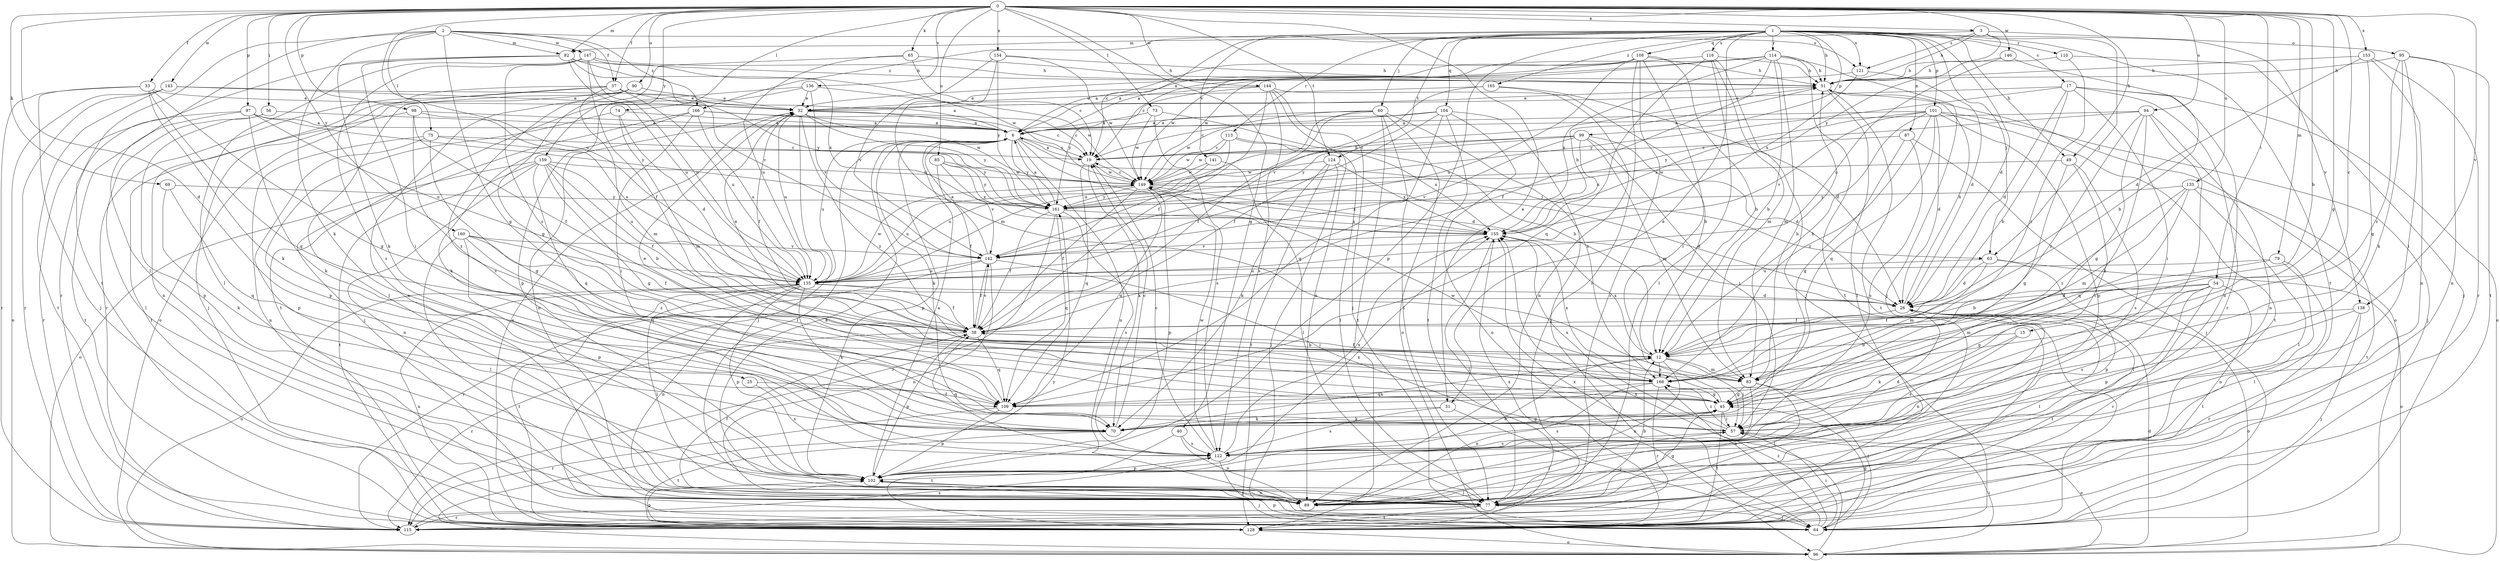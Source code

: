 strict digraph  {
0;
1;
2;
3;
6;
12;
15;
17;
19;
25;
26;
31;
32;
33;
37;
38;
40;
45;
49;
51;
54;
56;
57;
60;
63;
64;
65;
69;
70;
73;
74;
75;
77;
79;
82;
83;
85;
87;
89;
90;
94;
95;
96;
97;
98;
99;
101;
102;
104;
108;
109;
110;
113;
114;
115;
116;
121;
122;
124;
128;
133;
135;
136;
138;
141;
142;
143;
144;
146;
147;
149;
153;
154;
155;
159;
160;
161;
165;
166;
168;
0 -> 3  [label=a];
0 -> 12  [label=b];
0 -> 15  [label=c];
0 -> 25  [label=d];
0 -> 31  [label=e];
0 -> 33  [label=f];
0 -> 37  [label=f];
0 -> 40  [label=g];
0 -> 45  [label=g];
0 -> 49  [label=h];
0 -> 54  [label=i];
0 -> 56  [label=i];
0 -> 65  [label=k];
0 -> 69  [label=k];
0 -> 73  [label=l];
0 -> 74  [label=l];
0 -> 79  [label=m];
0 -> 82  [label=m];
0 -> 85  [label=n];
0 -> 90  [label=o];
0 -> 94  [label=o];
0 -> 97  [label=p];
0 -> 98  [label=p];
0 -> 124  [label=t];
0 -> 133  [label=u];
0 -> 135  [label=u];
0 -> 136  [label=v];
0 -> 138  [label=v];
0 -> 143  [label=w];
0 -> 144  [label=w];
0 -> 146  [label=w];
0 -> 153  [label=x];
0 -> 154  [label=x];
0 -> 159  [label=y];
0 -> 160  [label=y];
1 -> 17  [label=c];
1 -> 19  [label=c];
1 -> 26  [label=d];
1 -> 31  [label=e];
1 -> 49  [label=h];
1 -> 51  [label=h];
1 -> 60  [label=j];
1 -> 63  [label=j];
1 -> 87  [label=n];
1 -> 99  [label=p];
1 -> 101  [label=p];
1 -> 102  [label=p];
1 -> 104  [label=q];
1 -> 108  [label=q];
1 -> 110  [label=r];
1 -> 113  [label=r];
1 -> 114  [label=r];
1 -> 116  [label=s];
1 -> 121  [label=s];
1 -> 124  [label=t];
1 -> 128  [label=t];
1 -> 138  [label=v];
1 -> 141  [label=v];
1 -> 165  [label=z];
1 -> 166  [label=z];
2 -> 37  [label=f];
2 -> 45  [label=g];
2 -> 70  [label=k];
2 -> 75  [label=l];
2 -> 77  [label=l];
2 -> 82  [label=m];
2 -> 121  [label=s];
2 -> 128  [label=t];
2 -> 147  [label=w];
2 -> 166  [label=z];
3 -> 51  [label=h];
3 -> 63  [label=j];
3 -> 82  [label=m];
3 -> 95  [label=o];
3 -> 121  [label=s];
3 -> 161  [label=y];
6 -> 19  [label=c];
6 -> 26  [label=d];
6 -> 63  [label=j];
6 -> 70  [label=k];
6 -> 77  [label=l];
6 -> 89  [label=n];
6 -> 102  [label=p];
6 -> 135  [label=u];
6 -> 161  [label=y];
12 -> 38  [label=f];
12 -> 57  [label=i];
12 -> 70  [label=k];
12 -> 83  [label=m];
12 -> 89  [label=n];
12 -> 155  [label=x];
12 -> 168  [label=z];
15 -> 12  [label=b];
15 -> 70  [label=k];
15 -> 122  [label=s];
17 -> 12  [label=b];
17 -> 26  [label=d];
17 -> 32  [label=e];
17 -> 57  [label=i];
17 -> 89  [label=n];
17 -> 96  [label=o];
17 -> 115  [label=r];
17 -> 161  [label=y];
19 -> 6  [label=a];
19 -> 70  [label=k];
19 -> 109  [label=q];
19 -> 149  [label=w];
25 -> 109  [label=q];
25 -> 122  [label=s];
26 -> 38  [label=f];
26 -> 51  [label=h];
26 -> 77  [label=l];
26 -> 89  [label=n];
26 -> 96  [label=o];
26 -> 128  [label=t];
31 -> 64  [label=j];
31 -> 70  [label=k];
31 -> 122  [label=s];
32 -> 6  [label=a];
32 -> 19  [label=c];
32 -> 38  [label=f];
32 -> 64  [label=j];
32 -> 89  [label=n];
32 -> 135  [label=u];
32 -> 149  [label=w];
32 -> 161  [label=y];
32 -> 168  [label=z];
33 -> 32  [label=e];
33 -> 45  [label=g];
33 -> 64  [label=j];
33 -> 70  [label=k];
33 -> 109  [label=q];
33 -> 115  [label=r];
37 -> 32  [label=e];
37 -> 64  [label=j];
37 -> 83  [label=m];
37 -> 89  [label=n];
37 -> 115  [label=r];
37 -> 135  [label=u];
37 -> 161  [label=y];
38 -> 12  [label=b];
38 -> 32  [label=e];
38 -> 102  [label=p];
38 -> 109  [label=q];
38 -> 115  [label=r];
38 -> 142  [label=v];
40 -> 89  [label=n];
40 -> 122  [label=s];
40 -> 128  [label=t];
45 -> 57  [label=i];
45 -> 70  [label=k];
45 -> 122  [label=s];
45 -> 128  [label=t];
45 -> 149  [label=w];
49 -> 45  [label=g];
49 -> 57  [label=i];
49 -> 122  [label=s];
49 -> 149  [label=w];
51 -> 32  [label=e];
51 -> 77  [label=l];
51 -> 96  [label=o];
51 -> 128  [label=t];
54 -> 26  [label=d];
54 -> 45  [label=g];
54 -> 83  [label=m];
54 -> 102  [label=p];
54 -> 115  [label=r];
54 -> 122  [label=s];
54 -> 128  [label=t];
56 -> 6  [label=a];
56 -> 77  [label=l];
56 -> 102  [label=p];
57 -> 96  [label=o];
57 -> 122  [label=s];
57 -> 155  [label=x];
57 -> 168  [label=z];
60 -> 6  [label=a];
60 -> 38  [label=f];
60 -> 77  [label=l];
60 -> 96  [label=o];
60 -> 128  [label=t];
60 -> 135  [label=u];
60 -> 149  [label=w];
60 -> 168  [label=z];
63 -> 26  [label=d];
63 -> 83  [label=m];
63 -> 96  [label=o];
63 -> 102  [label=p];
63 -> 135  [label=u];
64 -> 45  [label=g];
64 -> 57  [label=i];
64 -> 102  [label=p];
64 -> 155  [label=x];
64 -> 168  [label=z];
65 -> 19  [label=c];
65 -> 45  [label=g];
65 -> 51  [label=h];
65 -> 135  [label=u];
69 -> 70  [label=k];
69 -> 109  [label=q];
69 -> 161  [label=y];
70 -> 19  [label=c];
70 -> 45  [label=g];
70 -> 128  [label=t];
73 -> 6  [label=a];
73 -> 12  [label=b];
73 -> 122  [label=s];
73 -> 149  [label=w];
74 -> 6  [label=a];
74 -> 26  [label=d];
74 -> 83  [label=m];
74 -> 102  [label=p];
75 -> 19  [label=c];
75 -> 45  [label=g];
75 -> 89  [label=n];
75 -> 102  [label=p];
75 -> 161  [label=y];
77 -> 6  [label=a];
77 -> 12  [label=b];
77 -> 45  [label=g];
77 -> 64  [label=j];
77 -> 115  [label=r];
77 -> 128  [label=t];
79 -> 12  [label=b];
79 -> 77  [label=l];
79 -> 89  [label=n];
79 -> 135  [label=u];
82 -> 51  [label=h];
82 -> 57  [label=i];
82 -> 70  [label=k];
82 -> 115  [label=r];
82 -> 135  [label=u];
82 -> 142  [label=v];
82 -> 155  [label=x];
83 -> 45  [label=g];
83 -> 51  [label=h];
83 -> 64  [label=j];
83 -> 77  [label=l];
83 -> 89  [label=n];
85 -> 38  [label=f];
85 -> 142  [label=v];
85 -> 149  [label=w];
85 -> 155  [label=x];
85 -> 161  [label=y];
87 -> 19  [label=c];
87 -> 45  [label=g];
87 -> 64  [label=j];
87 -> 122  [label=s];
89 -> 38  [label=f];
89 -> 57  [label=i];
90 -> 32  [label=e];
90 -> 77  [label=l];
90 -> 89  [label=n];
90 -> 96  [label=o];
90 -> 122  [label=s];
94 -> 6  [label=a];
94 -> 45  [label=g];
94 -> 57  [label=i];
94 -> 70  [label=k];
94 -> 89  [label=n];
94 -> 161  [label=y];
94 -> 168  [label=z];
95 -> 51  [label=h];
95 -> 57  [label=i];
95 -> 70  [label=k];
95 -> 89  [label=n];
95 -> 128  [label=t];
95 -> 168  [label=z];
96 -> 26  [label=d];
96 -> 57  [label=i];
96 -> 135  [label=u];
96 -> 155  [label=x];
96 -> 161  [label=y];
97 -> 6  [label=a];
97 -> 70  [label=k];
97 -> 115  [label=r];
97 -> 128  [label=t];
97 -> 135  [label=u];
97 -> 161  [label=y];
98 -> 6  [label=a];
98 -> 38  [label=f];
98 -> 128  [label=t];
98 -> 135  [label=u];
98 -> 168  [label=z];
99 -> 19  [label=c];
99 -> 26  [label=d];
99 -> 57  [label=i];
99 -> 83  [label=m];
99 -> 142  [label=v];
99 -> 149  [label=w];
99 -> 155  [label=x];
99 -> 161  [label=y];
101 -> 6  [label=a];
101 -> 12  [label=b];
101 -> 26  [label=d];
101 -> 64  [label=j];
101 -> 102  [label=p];
101 -> 109  [label=q];
101 -> 128  [label=t];
101 -> 142  [label=v];
101 -> 155  [label=x];
101 -> 168  [label=z];
102 -> 6  [label=a];
102 -> 12  [label=b];
102 -> 64  [label=j];
102 -> 77  [label=l];
102 -> 89  [label=n];
102 -> 155  [label=x];
104 -> 6  [label=a];
104 -> 19  [label=c];
104 -> 38  [label=f];
104 -> 64  [label=j];
104 -> 96  [label=o];
104 -> 109  [label=q];
104 -> 128  [label=t];
108 -> 6  [label=a];
108 -> 12  [label=b];
108 -> 51  [label=h];
108 -> 57  [label=i];
108 -> 77  [label=l];
108 -> 115  [label=r];
108 -> 135  [label=u];
108 -> 149  [label=w];
109 -> 32  [label=e];
109 -> 102  [label=p];
109 -> 115  [label=r];
110 -> 51  [label=h];
110 -> 64  [label=j];
110 -> 168  [label=z];
113 -> 19  [label=c];
113 -> 77  [label=l];
113 -> 142  [label=v];
113 -> 149  [label=w];
113 -> 155  [label=x];
114 -> 6  [label=a];
114 -> 12  [label=b];
114 -> 32  [label=e];
114 -> 38  [label=f];
114 -> 51  [label=h];
114 -> 64  [label=j];
114 -> 83  [label=m];
114 -> 128  [label=t];
114 -> 149  [label=w];
114 -> 155  [label=x];
115 -> 122  [label=s];
116 -> 19  [label=c];
116 -> 51  [label=h];
116 -> 64  [label=j];
116 -> 77  [label=l];
116 -> 83  [label=m];
116 -> 109  [label=q];
121 -> 6  [label=a];
121 -> 26  [label=d];
121 -> 155  [label=x];
122 -> 19  [label=c];
122 -> 26  [label=d];
122 -> 38  [label=f];
122 -> 64  [label=j];
122 -> 102  [label=p];
122 -> 149  [label=w];
122 -> 155  [label=x];
124 -> 64  [label=j];
124 -> 70  [label=k];
124 -> 128  [label=t];
124 -> 149  [label=w];
124 -> 155  [label=x];
128 -> 32  [label=e];
128 -> 96  [label=o];
128 -> 102  [label=p];
128 -> 135  [label=u];
128 -> 155  [label=x];
133 -> 77  [label=l];
133 -> 83  [label=m];
133 -> 109  [label=q];
133 -> 128  [label=t];
133 -> 161  [label=y];
133 -> 168  [label=z];
135 -> 26  [label=d];
135 -> 38  [label=f];
135 -> 70  [label=k];
135 -> 77  [label=l];
135 -> 89  [label=n];
135 -> 102  [label=p];
135 -> 128  [label=t];
135 -> 149  [label=w];
136 -> 32  [label=e];
136 -> 102  [label=p];
136 -> 128  [label=t];
136 -> 142  [label=v];
136 -> 149  [label=w];
138 -> 38  [label=f];
138 -> 57  [label=i];
138 -> 64  [label=j];
138 -> 115  [label=r];
141 -> 77  [label=l];
141 -> 135  [label=u];
141 -> 149  [label=w];
142 -> 6  [label=a];
142 -> 38  [label=f];
142 -> 57  [label=i];
142 -> 89  [label=n];
142 -> 115  [label=r];
142 -> 135  [label=u];
143 -> 6  [label=a];
143 -> 32  [label=e];
143 -> 96  [label=o];
143 -> 115  [label=r];
143 -> 128  [label=t];
144 -> 12  [label=b];
144 -> 32  [label=e];
144 -> 38  [label=f];
144 -> 64  [label=j];
144 -> 89  [label=n];
144 -> 122  [label=s];
144 -> 161  [label=y];
146 -> 12  [label=b];
146 -> 51  [label=h];
146 -> 135  [label=u];
147 -> 38  [label=f];
147 -> 51  [label=h];
147 -> 77  [label=l];
147 -> 122  [label=s];
147 -> 135  [label=u];
147 -> 149  [label=w];
147 -> 168  [label=z];
149 -> 19  [label=c];
149 -> 26  [label=d];
149 -> 38  [label=f];
149 -> 102  [label=p];
149 -> 109  [label=q];
149 -> 135  [label=u];
149 -> 155  [label=x];
149 -> 161  [label=y];
153 -> 26  [label=d];
153 -> 45  [label=g];
153 -> 51  [label=h];
153 -> 89  [label=n];
153 -> 115  [label=r];
154 -> 51  [label=h];
154 -> 83  [label=m];
154 -> 142  [label=v];
154 -> 149  [label=w];
154 -> 161  [label=y];
155 -> 51  [label=h];
155 -> 77  [label=l];
155 -> 142  [label=v];
159 -> 12  [label=b];
159 -> 38  [label=f];
159 -> 45  [label=g];
159 -> 89  [label=n];
159 -> 96  [label=o];
159 -> 109  [label=q];
159 -> 128  [label=t];
159 -> 135  [label=u];
159 -> 149  [label=w];
160 -> 38  [label=f];
160 -> 77  [label=l];
160 -> 102  [label=p];
160 -> 109  [label=q];
160 -> 142  [label=v];
160 -> 168  [label=z];
161 -> 6  [label=a];
161 -> 38  [label=f];
161 -> 51  [label=h];
161 -> 109  [label=q];
161 -> 115  [label=r];
161 -> 122  [label=s];
161 -> 155  [label=x];
165 -> 26  [label=d];
165 -> 32  [label=e];
165 -> 89  [label=n];
165 -> 142  [label=v];
166 -> 6  [label=a];
166 -> 19  [label=c];
166 -> 57  [label=i];
166 -> 64  [label=j];
166 -> 70  [label=k];
166 -> 135  [label=u];
168 -> 45  [label=g];
168 -> 89  [label=n];
168 -> 109  [label=q];
168 -> 115  [label=r];
168 -> 155  [label=x];
}
